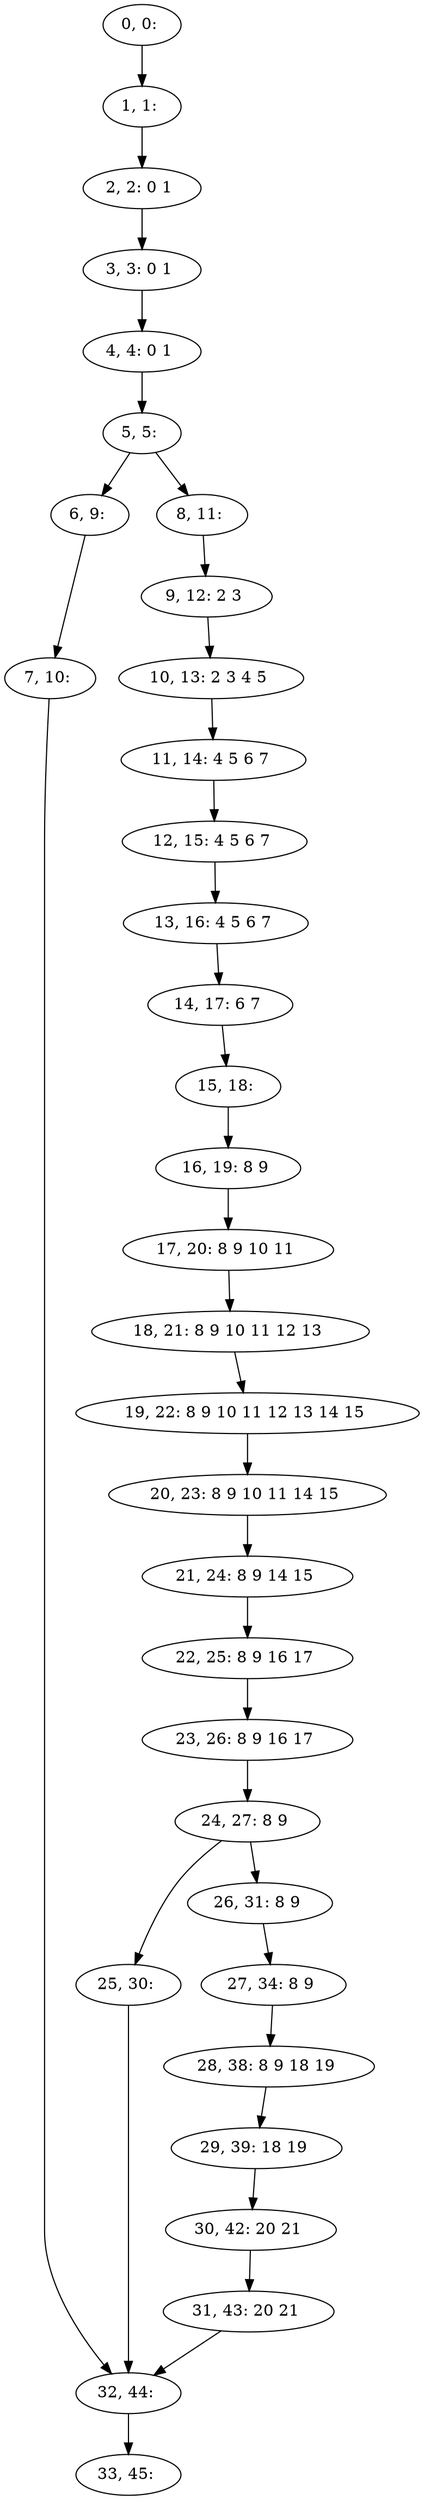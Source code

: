 digraph G {
0[label="0, 0: "];
1[label="1, 1: "];
2[label="2, 2: 0 1 "];
3[label="3, 3: 0 1 "];
4[label="4, 4: 0 1 "];
5[label="5, 5: "];
6[label="6, 9: "];
7[label="7, 10: "];
8[label="8, 11: "];
9[label="9, 12: 2 3 "];
10[label="10, 13: 2 3 4 5 "];
11[label="11, 14: 4 5 6 7 "];
12[label="12, 15: 4 5 6 7 "];
13[label="13, 16: 4 5 6 7 "];
14[label="14, 17: 6 7 "];
15[label="15, 18: "];
16[label="16, 19: 8 9 "];
17[label="17, 20: 8 9 10 11 "];
18[label="18, 21: 8 9 10 11 12 13 "];
19[label="19, 22: 8 9 10 11 12 13 14 15 "];
20[label="20, 23: 8 9 10 11 14 15 "];
21[label="21, 24: 8 9 14 15 "];
22[label="22, 25: 8 9 16 17 "];
23[label="23, 26: 8 9 16 17 "];
24[label="24, 27: 8 9 "];
25[label="25, 30: "];
26[label="26, 31: 8 9 "];
27[label="27, 34: 8 9 "];
28[label="28, 38: 8 9 18 19 "];
29[label="29, 39: 18 19 "];
30[label="30, 42: 20 21 "];
31[label="31, 43: 20 21 "];
32[label="32, 44: "];
33[label="33, 45: "];
0->1 ;
1->2 ;
2->3 ;
3->4 ;
4->5 ;
5->6 ;
5->8 ;
6->7 ;
7->32 ;
8->9 ;
9->10 ;
10->11 ;
11->12 ;
12->13 ;
13->14 ;
14->15 ;
15->16 ;
16->17 ;
17->18 ;
18->19 ;
19->20 ;
20->21 ;
21->22 ;
22->23 ;
23->24 ;
24->25 ;
24->26 ;
25->32 ;
26->27 ;
27->28 ;
28->29 ;
29->30 ;
30->31 ;
31->32 ;
32->33 ;
}
